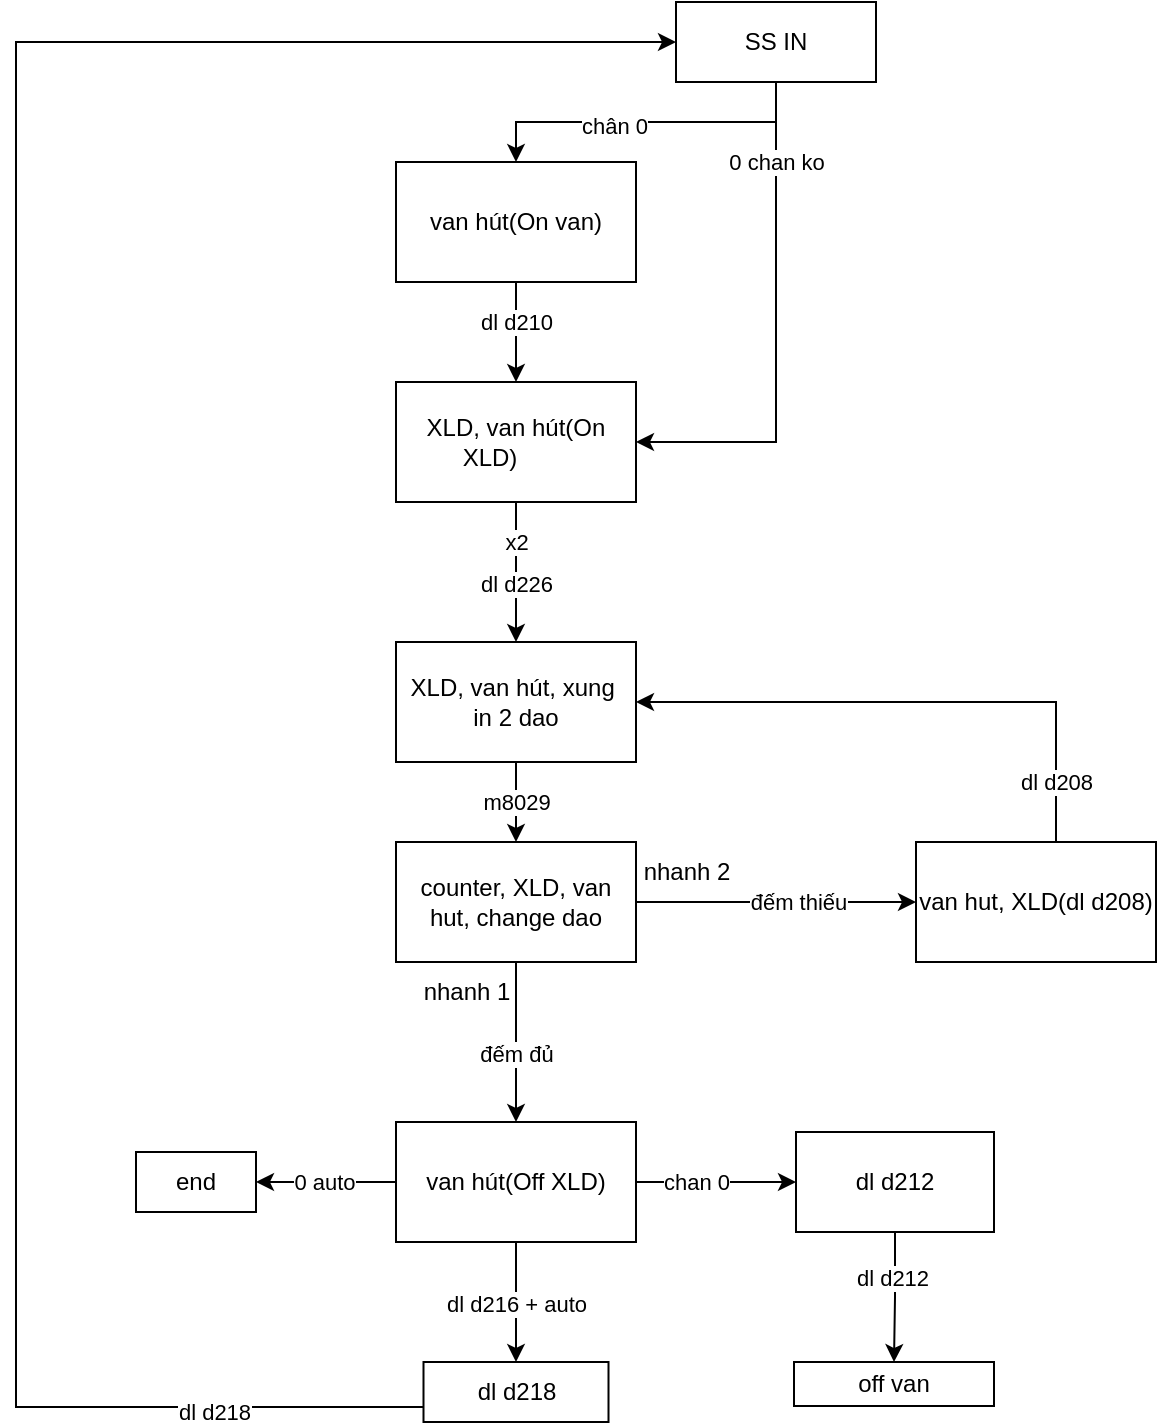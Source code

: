 <mxfile version="22.1.21" type="github">
  <diagram name="Trang-1" id="1H3SK76nEYsDpkZw7GPR">
    <mxGraphModel dx="1105" dy="549" grid="1" gridSize="10" guides="1" tooltips="1" connect="1" arrows="1" fold="1" page="0" pageScale="1" pageWidth="827" pageHeight="1169" math="0" shadow="0">
      <root>
        <mxCell id="0" />
        <mxCell id="1" parent="0" />
        <mxCell id="hQP3FQ12rukSdfMBOgLU-1" style="edgeStyle=orthogonalEdgeStyle;rounded=0;orthogonalLoop=1;jettySize=auto;html=1;exitX=0.5;exitY=1;exitDx=0;exitDy=0;" parent="1" source="hQP3FQ12rukSdfMBOgLU-5" target="hQP3FQ12rukSdfMBOgLU-8" edge="1">
          <mxGeometry relative="1" as="geometry" />
        </mxCell>
        <mxCell id="hQP3FQ12rukSdfMBOgLU-2" value="chân 0" style="edgeLabel;html=1;align=center;verticalAlign=middle;resizable=0;points=[];" parent="hQP3FQ12rukSdfMBOgLU-1" vertex="1" connectable="0">
          <mxGeometry x="0.195" y="2" relative="1" as="geometry">
            <mxPoint as="offset" />
          </mxGeometry>
        </mxCell>
        <mxCell id="hQP3FQ12rukSdfMBOgLU-3" style="edgeStyle=orthogonalEdgeStyle;rounded=0;orthogonalLoop=1;jettySize=auto;html=1;exitX=0.5;exitY=1;exitDx=0;exitDy=0;entryX=1;entryY=0.5;entryDx=0;entryDy=0;" parent="1" source="hQP3FQ12rukSdfMBOgLU-5" target="hQP3FQ12rukSdfMBOgLU-12" edge="1">
          <mxGeometry relative="1" as="geometry" />
        </mxCell>
        <mxCell id="hQP3FQ12rukSdfMBOgLU-4" value="0 chan ko" style="edgeLabel;html=1;align=center;verticalAlign=middle;resizable=0;points=[];" parent="hQP3FQ12rukSdfMBOgLU-3" vertex="1" connectable="0">
          <mxGeometry x="-0.304" y="-2" relative="1" as="geometry">
            <mxPoint x="2" y="-47" as="offset" />
          </mxGeometry>
        </mxCell>
        <mxCell id="hQP3FQ12rukSdfMBOgLU-5" value="SS IN" style="whiteSpace=wrap;html=1;" parent="1" vertex="1">
          <mxGeometry x="380" y="90" width="100" height="40" as="geometry" />
        </mxCell>
        <mxCell id="hQP3FQ12rukSdfMBOgLU-6" style="edgeStyle=orthogonalEdgeStyle;rounded=0;orthogonalLoop=1;jettySize=auto;html=1;exitX=0.5;exitY=1;exitDx=0;exitDy=0;entryX=0.5;entryY=0;entryDx=0;entryDy=0;" parent="1" source="hQP3FQ12rukSdfMBOgLU-8" target="hQP3FQ12rukSdfMBOgLU-12" edge="1">
          <mxGeometry relative="1" as="geometry" />
        </mxCell>
        <mxCell id="hQP3FQ12rukSdfMBOgLU-7" value="dl d210" style="edgeLabel;html=1;align=center;verticalAlign=middle;resizable=0;points=[];" parent="hQP3FQ12rukSdfMBOgLU-6" vertex="1" connectable="0">
          <mxGeometry x="-0.608" y="-2" relative="1" as="geometry">
            <mxPoint x="2" y="10" as="offset" />
          </mxGeometry>
        </mxCell>
        <mxCell id="hQP3FQ12rukSdfMBOgLU-8" value="van hút(On van)" style="whiteSpace=wrap;html=1;" parent="1" vertex="1">
          <mxGeometry x="240" y="170" width="120" height="60" as="geometry" />
        </mxCell>
        <mxCell id="X85F0P_P6Ew8AHuZvepl-1" style="edgeStyle=orthogonalEdgeStyle;rounded=0;orthogonalLoop=1;jettySize=auto;html=1;exitX=0.5;exitY=1;exitDx=0;exitDy=0;entryX=0.5;entryY=0;entryDx=0;entryDy=0;" parent="1" source="hQP3FQ12rukSdfMBOgLU-12" target="hQP3FQ12rukSdfMBOgLU-20" edge="1">
          <mxGeometry relative="1" as="geometry" />
        </mxCell>
        <mxCell id="X85F0P_P6Ew8AHuZvepl-3" value="x2" style="edgeLabel;html=1;align=center;verticalAlign=middle;resizable=0;points=[];" parent="X85F0P_P6Ew8AHuZvepl-1" vertex="1" connectable="0">
          <mxGeometry x="-0.574" y="-2" relative="1" as="geometry">
            <mxPoint x="2" y="5" as="offset" />
          </mxGeometry>
        </mxCell>
        <mxCell id="X85F0P_P6Ew8AHuZvepl-4" value="dl d226" style="edgeLabel;html=1;align=center;verticalAlign=middle;resizable=0;points=[];" parent="X85F0P_P6Ew8AHuZvepl-1" vertex="1" connectable="0">
          <mxGeometry x="0.014" y="2" relative="1" as="geometry">
            <mxPoint x="-2" y="5" as="offset" />
          </mxGeometry>
        </mxCell>
        <mxCell id="hQP3FQ12rukSdfMBOgLU-12" value="XLD, van hút(On XLD)&lt;span style=&quot;white-space: pre;&quot;&gt;&#x9;&lt;/span&gt;" style="whiteSpace=wrap;html=1;" parent="1" vertex="1">
          <mxGeometry x="240" y="280" width="120" height="60" as="geometry" />
        </mxCell>
        <mxCell id="hQP3FQ12rukSdfMBOgLU-18" style="edgeStyle=orthogonalEdgeStyle;rounded=0;orthogonalLoop=1;jettySize=auto;html=1;exitX=0.5;exitY=1;exitDx=0;exitDy=0;entryX=0.5;entryY=0;entryDx=0;entryDy=0;" parent="1" source="hQP3FQ12rukSdfMBOgLU-20" target="hQP3FQ12rukSdfMBOgLU-26" edge="1">
          <mxGeometry relative="1" as="geometry" />
        </mxCell>
        <mxCell id="hQP3FQ12rukSdfMBOgLU-19" value="m8029" style="edgeLabel;html=1;align=center;verticalAlign=middle;resizable=0;points=[];" parent="hQP3FQ12rukSdfMBOgLU-18" vertex="1" connectable="0">
          <mxGeometry x="-0.424" relative="1" as="geometry">
            <mxPoint y="8" as="offset" />
          </mxGeometry>
        </mxCell>
        <mxCell id="hQP3FQ12rukSdfMBOgLU-20" value="XLD, van hút, xung&amp;nbsp; in 2 dao" style="whiteSpace=wrap;html=1;" parent="1" vertex="1">
          <mxGeometry x="240" y="410" width="120" height="60" as="geometry" />
        </mxCell>
        <mxCell id="hQP3FQ12rukSdfMBOgLU-22" style="edgeStyle=orthogonalEdgeStyle;rounded=0;orthogonalLoop=1;jettySize=auto;html=1;exitX=0.5;exitY=1;exitDx=0;exitDy=0;" parent="1" source="hQP3FQ12rukSdfMBOgLU-26" target="hQP3FQ12rukSdfMBOgLU-31" edge="1">
          <mxGeometry relative="1" as="geometry" />
        </mxCell>
        <mxCell id="hQP3FQ12rukSdfMBOgLU-23" value="đếm đủ" style="edgeLabel;html=1;align=center;verticalAlign=middle;resizable=0;points=[];" parent="hQP3FQ12rukSdfMBOgLU-22" vertex="1" connectable="0">
          <mxGeometry x="0.149" relative="1" as="geometry">
            <mxPoint as="offset" />
          </mxGeometry>
        </mxCell>
        <mxCell id="hQP3FQ12rukSdfMBOgLU-24" style="edgeStyle=orthogonalEdgeStyle;rounded=0;orthogonalLoop=1;jettySize=auto;html=1;exitX=1;exitY=0.5;exitDx=0;exitDy=0;entryX=0;entryY=0.5;entryDx=0;entryDy=0;" parent="1" source="hQP3FQ12rukSdfMBOgLU-26" target="hQP3FQ12rukSdfMBOgLU-52" edge="1">
          <mxGeometry relative="1" as="geometry" />
        </mxCell>
        <mxCell id="hQP3FQ12rukSdfMBOgLU-25" value="đếm thiếu" style="edgeLabel;html=1;align=center;verticalAlign=middle;resizable=0;points=[];" parent="hQP3FQ12rukSdfMBOgLU-24" vertex="1" connectable="0">
          <mxGeometry x="-0.003" y="-3" relative="1" as="geometry">
            <mxPoint x="11" y="-3" as="offset" />
          </mxGeometry>
        </mxCell>
        <mxCell id="hQP3FQ12rukSdfMBOgLU-26" value="counter, XLD, van hut, change dao" style="whiteSpace=wrap;html=1;" parent="1" vertex="1">
          <mxGeometry x="240" y="510" width="120" height="60" as="geometry" />
        </mxCell>
        <mxCell id="hQP3FQ12rukSdfMBOgLU-28" style="edgeStyle=orthogonalEdgeStyle;rounded=0;orthogonalLoop=1;jettySize=auto;html=1;exitX=0.5;exitY=1;exitDx=0;exitDy=0;entryX=0.5;entryY=0;entryDx=0;entryDy=0;" parent="1" source="hQP3FQ12rukSdfMBOgLU-31" target="hQP3FQ12rukSdfMBOgLU-64" edge="1">
          <mxGeometry relative="1" as="geometry">
            <mxPoint x="280" y="770.0" as="targetPoint" />
          </mxGeometry>
        </mxCell>
        <mxCell id="hQP3FQ12rukSdfMBOgLU-29" value="dl d216 + auto" style="edgeLabel;html=1;align=center;verticalAlign=middle;resizable=0;points=[];" parent="hQP3FQ12rukSdfMBOgLU-28" vertex="1" connectable="0">
          <mxGeometry x="-0.347" y="2" relative="1" as="geometry">
            <mxPoint x="-2" y="11" as="offset" />
          </mxGeometry>
        </mxCell>
        <mxCell id="hQP3FQ12rukSdfMBOgLU-75" style="edgeStyle=orthogonalEdgeStyle;rounded=0;orthogonalLoop=1;jettySize=auto;html=1;exitX=0;exitY=0.5;exitDx=0;exitDy=0;entryX=1;entryY=0.5;entryDx=0;entryDy=0;" parent="1" source="hQP3FQ12rukSdfMBOgLU-31" target="hQP3FQ12rukSdfMBOgLU-71" edge="1">
          <mxGeometry relative="1" as="geometry" />
        </mxCell>
        <mxCell id="hQP3FQ12rukSdfMBOgLU-76" value="0 auto" style="edgeLabel;html=1;align=center;verticalAlign=middle;resizable=0;points=[];" parent="hQP3FQ12rukSdfMBOgLU-75" vertex="1" connectable="0">
          <mxGeometry x="0.357" y="-5" relative="1" as="geometry">
            <mxPoint x="11" y="5" as="offset" />
          </mxGeometry>
        </mxCell>
        <mxCell id="X85F0P_P6Ew8AHuZvepl-16" style="edgeStyle=orthogonalEdgeStyle;rounded=0;orthogonalLoop=1;jettySize=auto;html=1;exitX=1;exitY=0.5;exitDx=0;exitDy=0;entryX=0;entryY=0.5;entryDx=0;entryDy=0;" parent="1" source="hQP3FQ12rukSdfMBOgLU-31" target="X85F0P_P6Ew8AHuZvepl-15" edge="1">
          <mxGeometry relative="1" as="geometry" />
        </mxCell>
        <mxCell id="X85F0P_P6Ew8AHuZvepl-18" value="chan 0" style="edgeLabel;html=1;align=center;verticalAlign=middle;resizable=0;points=[];" parent="X85F0P_P6Ew8AHuZvepl-16" vertex="1" connectable="0">
          <mxGeometry x="-0.447" y="1" relative="1" as="geometry">
            <mxPoint x="8" y="1" as="offset" />
          </mxGeometry>
        </mxCell>
        <mxCell id="hQP3FQ12rukSdfMBOgLU-31" value="van hút(Off XLD)" style="whiteSpace=wrap;html=1;" parent="1" vertex="1">
          <mxGeometry x="240" y="650" width="120" height="60" as="geometry" />
        </mxCell>
        <mxCell id="hQP3FQ12rukSdfMBOgLU-49" style="edgeStyle=orthogonalEdgeStyle;rounded=0;orthogonalLoop=1;jettySize=auto;html=1;exitX=0.5;exitY=0;exitDx=0;exitDy=0;entryX=1;entryY=0.5;entryDx=0;entryDy=0;" parent="1" source="hQP3FQ12rukSdfMBOgLU-52" target="hQP3FQ12rukSdfMBOgLU-20" edge="1">
          <mxGeometry relative="1" as="geometry">
            <mxPoint x="380" y="460" as="targetPoint" />
            <Array as="points">
              <mxPoint x="570" y="440" />
            </Array>
          </mxGeometry>
        </mxCell>
        <mxCell id="hQP3FQ12rukSdfMBOgLU-68" value="dl d208" style="edgeLabel;html=1;align=center;verticalAlign=middle;resizable=0;points=[];" parent="hQP3FQ12rukSdfMBOgLU-49" vertex="1" connectable="0">
          <mxGeometry x="-0.831" y="-1" relative="1" as="geometry">
            <mxPoint x="-1" y="-16" as="offset" />
          </mxGeometry>
        </mxCell>
        <mxCell id="hQP3FQ12rukSdfMBOgLU-52" value="van hut, XLD(dl d208)" style="whiteSpace=wrap;html=1;" parent="1" vertex="1">
          <mxGeometry x="500" y="510" width="120" height="60" as="geometry" />
        </mxCell>
        <mxCell id="hQP3FQ12rukSdfMBOgLU-61" value="nhanh 1" style="text;html=1;align=center;verticalAlign=middle;resizable=0;points=[];autosize=1;strokeColor=none;fillColor=none;" parent="1" vertex="1">
          <mxGeometry x="240" y="570" width="70" height="30" as="geometry" />
        </mxCell>
        <mxCell id="hQP3FQ12rukSdfMBOgLU-62" value="off van" style="whiteSpace=wrap;html=1;" parent="1" vertex="1">
          <mxGeometry x="439" y="770" width="100" height="22" as="geometry" />
        </mxCell>
        <mxCell id="hQP3FQ12rukSdfMBOgLU-63" style="edgeStyle=orthogonalEdgeStyle;rounded=0;orthogonalLoop=1;jettySize=auto;html=1;exitX=0;exitY=0.75;exitDx=0;exitDy=0;entryX=0;entryY=0.5;entryDx=0;entryDy=0;" parent="1" source="hQP3FQ12rukSdfMBOgLU-64" target="hQP3FQ12rukSdfMBOgLU-5" edge="1">
          <mxGeometry relative="1" as="geometry">
            <Array as="points">
              <mxPoint x="50" y="793" />
              <mxPoint x="50" y="110" />
            </Array>
          </mxGeometry>
        </mxCell>
        <mxCell id="X85F0P_P6Ew8AHuZvepl-10" value="dl d218" style="edgeLabel;html=1;align=center;verticalAlign=middle;resizable=0;points=[];" parent="hQP3FQ12rukSdfMBOgLU-63" vertex="1" connectable="0">
          <mxGeometry x="-0.827" y="2" relative="1" as="geometry">
            <mxPoint as="offset" />
          </mxGeometry>
        </mxCell>
        <mxCell id="hQP3FQ12rukSdfMBOgLU-64" value="dl d218" style="whiteSpace=wrap;html=1;" parent="1" vertex="1">
          <mxGeometry x="253.75" y="770" width="92.5" height="30" as="geometry" />
        </mxCell>
        <mxCell id="hQP3FQ12rukSdfMBOgLU-67" value="nhanh 2" style="text;html=1;align=center;verticalAlign=middle;resizable=0;points=[];autosize=1;strokeColor=none;fillColor=none;" parent="1" vertex="1">
          <mxGeometry x="350" y="510" width="70" height="30" as="geometry" />
        </mxCell>
        <mxCell id="hQP3FQ12rukSdfMBOgLU-71" value="end" style="whiteSpace=wrap;html=1;" parent="1" vertex="1">
          <mxGeometry x="110" y="665" width="60" height="30" as="geometry" />
        </mxCell>
        <mxCell id="X85F0P_P6Ew8AHuZvepl-19" style="edgeStyle=orthogonalEdgeStyle;rounded=0;orthogonalLoop=1;jettySize=auto;html=1;exitX=0.5;exitY=1;exitDx=0;exitDy=0;entryX=0.5;entryY=0;entryDx=0;entryDy=0;" parent="1" source="X85F0P_P6Ew8AHuZvepl-15" target="hQP3FQ12rukSdfMBOgLU-62" edge="1">
          <mxGeometry relative="1" as="geometry" />
        </mxCell>
        <mxCell id="X85F0P_P6Ew8AHuZvepl-20" value="dl d212" style="edgeLabel;html=1;align=center;verticalAlign=middle;resizable=0;points=[];" parent="X85F0P_P6Ew8AHuZvepl-19" vertex="1" connectable="0">
          <mxGeometry x="-0.291" y="-2" relative="1" as="geometry">
            <mxPoint as="offset" />
          </mxGeometry>
        </mxCell>
        <mxCell id="X85F0P_P6Ew8AHuZvepl-15" value="dl d212" style="whiteSpace=wrap;html=1;" parent="1" vertex="1">
          <mxGeometry x="440" y="655" width="99" height="50" as="geometry" />
        </mxCell>
      </root>
    </mxGraphModel>
  </diagram>
</mxfile>
